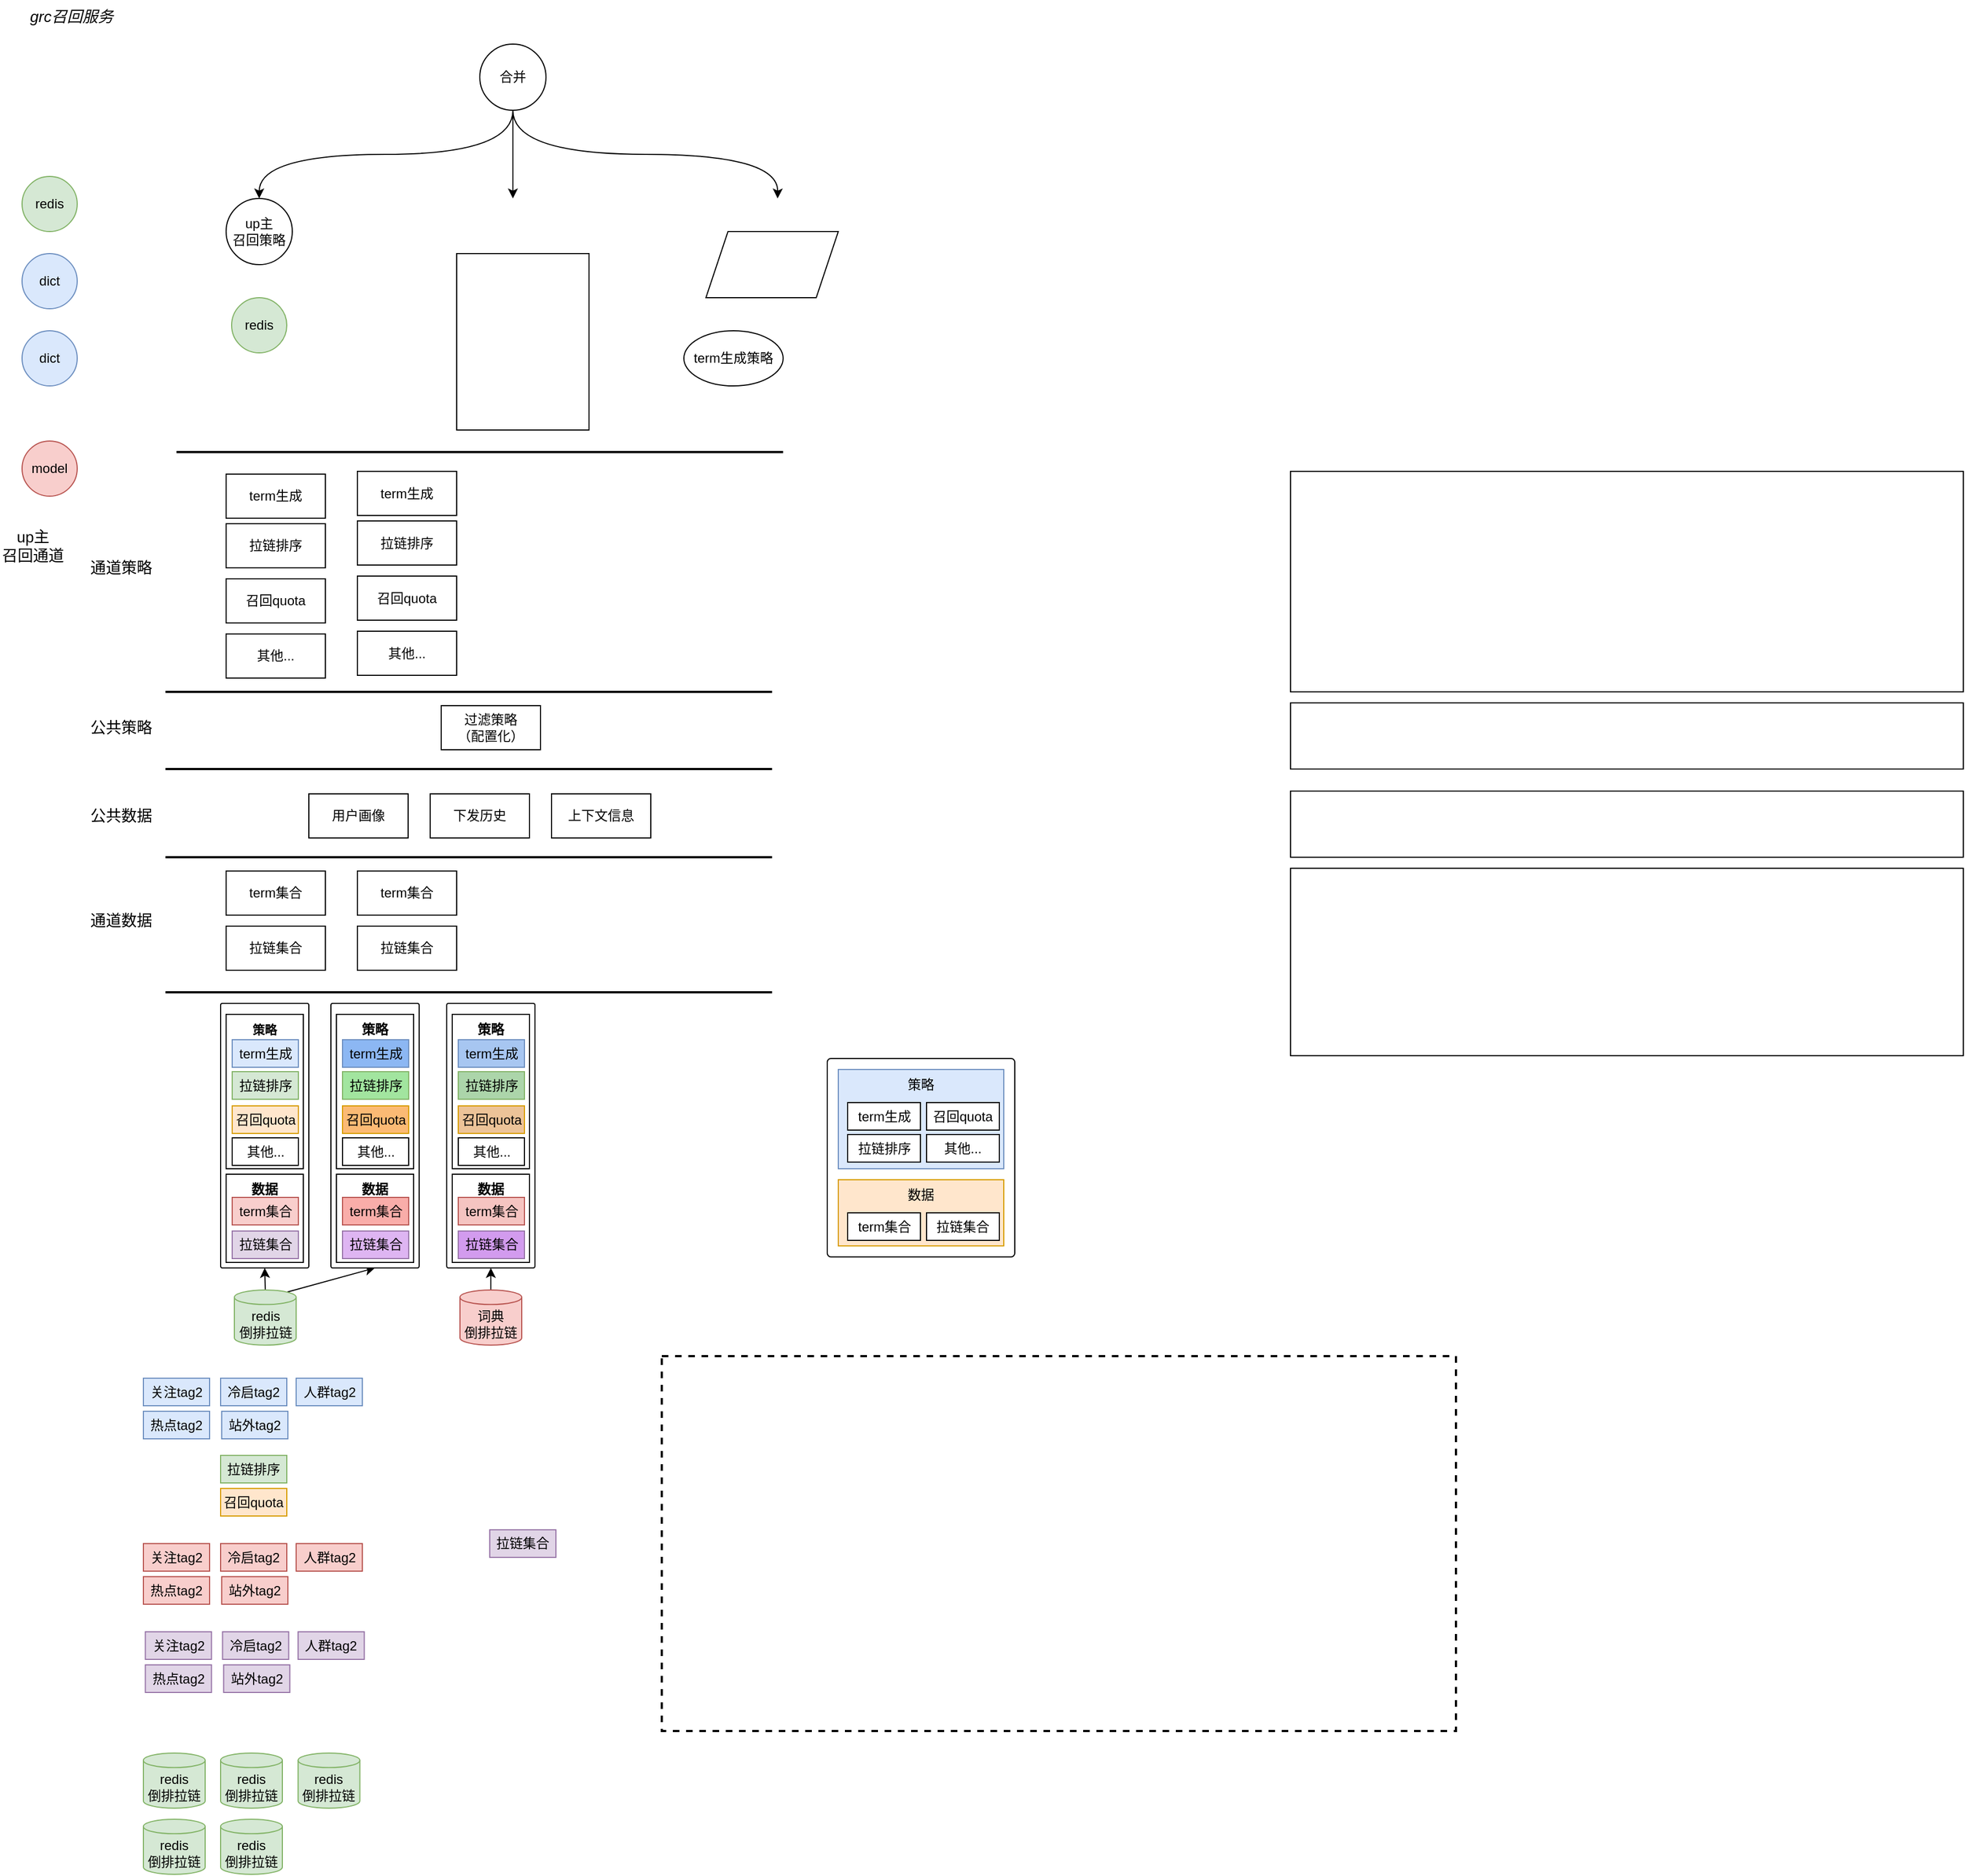<mxfile version="24.8.3" pages="2">
  <diagram id="xM6RZ1xQYBoI_fCl_0eE" name="单召回源通道框架">
    <mxGraphModel dx="763" dy="511" grid="1" gridSize="10" guides="1" tooltips="1" connect="1" arrows="1" fold="1" page="1" pageScale="1" pageWidth="827" pageHeight="1169" math="0" shadow="0">
      <root>
        <mxCell id="0" />
        <mxCell id="1" parent="0" />
        <mxCell id="lHcvbdQ-BzwgiVgifmol-17" value="" style="rounded=0;whiteSpace=wrap;html=1;" vertex="1" parent="1">
          <mxGeometry x="1170" y="797.5" width="610" height="170" as="geometry" />
        </mxCell>
        <mxCell id="lHcvbdQ-BzwgiVgifmol-8" value="" style="rounded=0;whiteSpace=wrap;html=1;" vertex="1" parent="1">
          <mxGeometry x="1170" y="647.5" width="610" height="60" as="geometry" />
        </mxCell>
        <mxCell id="PEWQVQcHhwfobfTWXVXJ-65" value="" style="rounded=0;whiteSpace=wrap;html=1;" vertex="1" parent="1">
          <mxGeometry x="1170" y="727.5" width="610" height="60" as="geometry" />
        </mxCell>
        <mxCell id="PEWQVQcHhwfobfTWXVXJ-55" value="" style="rounded=0;whiteSpace=wrap;html=1;" vertex="1" parent="1">
          <mxGeometry x="1170" y="437.5" width="610" height="200" as="geometry" />
        </mxCell>
        <mxCell id="PEWQVQcHhwfobfTWXVXJ-1" value="" style="rounded=0;whiteSpace=wrap;html=1;dashed=1;strokeWidth=2;fillColor=none;" vertex="1" parent="1">
          <mxGeometry x="600" y="1240" width="720" height="340" as="geometry" />
        </mxCell>
        <mxCell id="PEWQVQcHhwfobfTWXVXJ-5" style="edgeStyle=orthogonalEdgeStyle;rounded=0;orthogonalLoop=1;jettySize=auto;html=1;exitX=0.5;exitY=1;exitDx=0;exitDy=0;entryX=0.5;entryY=0;entryDx=0;entryDy=0;" edge="1" parent="1" source="PEWQVQcHhwfobfTWXVXJ-8">
          <mxGeometry relative="1" as="geometry">
            <mxPoint x="465" y="190" as="targetPoint" />
          </mxGeometry>
        </mxCell>
        <mxCell id="PEWQVQcHhwfobfTWXVXJ-6" style="rounded=0;orthogonalLoop=1;jettySize=auto;html=1;exitX=0.5;exitY=1;exitDx=0;exitDy=0;entryX=0.5;entryY=0;entryDx=0;entryDy=0;edgeStyle=orthogonalEdgeStyle;curved=1;" edge="1" parent="1" source="PEWQVQcHhwfobfTWXVXJ-8" target="PEWQVQcHhwfobfTWXVXJ-29">
          <mxGeometry relative="1" as="geometry" />
        </mxCell>
        <mxCell id="PEWQVQcHhwfobfTWXVXJ-7" style="rounded=0;orthogonalLoop=1;jettySize=auto;html=1;exitX=0.5;exitY=1;exitDx=0;exitDy=0;entryX=0.5;entryY=0;entryDx=0;entryDy=0;edgeStyle=orthogonalEdgeStyle;curved=1;" edge="1" parent="1" source="PEWQVQcHhwfobfTWXVXJ-8">
          <mxGeometry relative="1" as="geometry">
            <mxPoint x="705" y="190" as="targetPoint" />
          </mxGeometry>
        </mxCell>
        <mxCell id="PEWQVQcHhwfobfTWXVXJ-8" value="合并" style="ellipse;whiteSpace=wrap;html=1;aspect=fixed;" vertex="1" parent="1">
          <mxGeometry x="435" y="50" width="60" height="60" as="geometry" />
        </mxCell>
        <mxCell id="PEWQVQcHhwfobfTWXVXJ-45" value="up主&lt;div style=&quot;font-size: 14px;&quot;&gt;召回通道&lt;/div&gt;" style="text;html=1;align=center;verticalAlign=middle;whiteSpace=wrap;rounded=0;fontSize=14;" vertex="1" parent="1">
          <mxGeometry y="490" width="60" height="30" as="geometry" />
        </mxCell>
        <mxCell id="PEWQVQcHhwfobfTWXVXJ-48" value="&lt;i&gt;grc召回服务&lt;/i&gt;" style="text;html=1;align=center;verticalAlign=middle;whiteSpace=wrap;rounded=0;fontSize=14;" vertex="1" parent="1">
          <mxGeometry x="20" y="10" width="90" height="30" as="geometry" />
        </mxCell>
        <mxCell id="PEWQVQcHhwfobfTWXVXJ-22" value="redis" style="ellipse;whiteSpace=wrap;html=1;aspect=fixed;fillColor=#d5e8d4;strokeColor=#82b366;" vertex="1" parent="1">
          <mxGeometry x="210" y="280" width="50" height="50" as="geometry" />
        </mxCell>
        <mxCell id="PEWQVQcHhwfobfTWXVXJ-23" value="dict" style="ellipse;whiteSpace=wrap;html=1;aspect=fixed;fillColor=#dae8fc;strokeColor=#6c8ebf;" vertex="1" parent="1">
          <mxGeometry x="20" y="240" width="50" height="50" as="geometry" />
        </mxCell>
        <mxCell id="PEWQVQcHhwfobfTWXVXJ-29" value="up主&lt;div&gt;召回策略&lt;/div&gt;" style="ellipse;whiteSpace=wrap;html=1;aspect=fixed;" vertex="1" parent="1">
          <mxGeometry x="205" y="190" width="60" height="60" as="geometry" />
        </mxCell>
        <mxCell id="PEWQVQcHhwfobfTWXVXJ-30" value="dict" style="ellipse;whiteSpace=wrap;html=1;aspect=fixed;fillColor=#dae8fc;strokeColor=#6c8ebf;" vertex="1" parent="1">
          <mxGeometry x="20" y="310" width="50" height="50" as="geometry" />
        </mxCell>
        <mxCell id="PEWQVQcHhwfobfTWXVXJ-31" value="redis" style="ellipse;whiteSpace=wrap;html=1;aspect=fixed;fillColor=#d5e8d4;strokeColor=#82b366;" vertex="1" parent="1">
          <mxGeometry x="20" y="170" width="50" height="50" as="geometry" />
        </mxCell>
        <mxCell id="PEWQVQcHhwfobfTWXVXJ-32" value="model" style="ellipse;whiteSpace=wrap;html=1;aspect=fixed;fillColor=#f8cecc;strokeColor=#b85450;" vertex="1" parent="1">
          <mxGeometry x="20" y="410" width="50" height="50" as="geometry" />
        </mxCell>
        <mxCell id="PEWQVQcHhwfobfTWXVXJ-49" value="" style="rounded=0;whiteSpace=wrap;html=1;" vertex="1" parent="1">
          <mxGeometry x="414" y="240" width="120" height="160" as="geometry" />
        </mxCell>
        <mxCell id="lHcvbdQ-BzwgiVgifmol-80" style="edgeStyle=orthogonalEdgeStyle;rounded=0;orthogonalLoop=1;jettySize=auto;html=1;exitX=0.5;exitY=0;exitDx=0;exitDy=0;exitPerimeter=0;entryX=0.5;entryY=1;entryDx=0;entryDy=0;" edge="1" parent="1" source="PEWQVQcHhwfobfTWXVXJ-50" target="lHcvbdQ-BzwgiVgifmol-42">
          <mxGeometry relative="1" as="geometry" />
        </mxCell>
        <mxCell id="lHcvbdQ-BzwgiVgifmol-82" style="rounded=0;orthogonalLoop=1;jettySize=auto;html=1;exitX=0.855;exitY=0;exitDx=0;exitDy=1.909;exitPerimeter=0;entryX=0.5;entryY=1;entryDx=0;entryDy=0;" edge="1" parent="1" source="PEWQVQcHhwfobfTWXVXJ-50" target="lHcvbdQ-BzwgiVgifmol-58">
          <mxGeometry relative="1" as="geometry" />
        </mxCell>
        <mxCell id="PEWQVQcHhwfobfTWXVXJ-50" value="redis&lt;div&gt;&lt;span style=&quot;background-color: initial;&quot;&gt;倒排拉链&lt;/span&gt;&lt;/div&gt;" style="shape=cylinder3;whiteSpace=wrap;html=1;boundedLbl=1;backgroundOutline=1;size=6.583;fillColor=#d5e8d4;strokeColor=#82b366;" vertex="1" parent="1">
          <mxGeometry x="212.5" y="1180" width="56" height="50" as="geometry" />
        </mxCell>
        <mxCell id="PEWQVQcHhwfobfTWXVXJ-52" value="term集合" style="rounded=0;whiteSpace=wrap;html=1;" vertex="1" parent="1">
          <mxGeometry x="205" y="800" width="90" height="40" as="geometry" />
        </mxCell>
        <mxCell id="PEWQVQcHhwfobfTWXVXJ-53" value="" style="shape=parallelogram;perimeter=parallelogramPerimeter;whiteSpace=wrap;html=1;fixedSize=1;" vertex="1" parent="1">
          <mxGeometry x="640" y="220" width="120" height="60" as="geometry" />
        </mxCell>
        <mxCell id="PEWQVQcHhwfobfTWXVXJ-54" value="term生成策略" style="ellipse;whiteSpace=wrap;html=1;" vertex="1" parent="1">
          <mxGeometry x="620" y="310" width="90" height="50" as="geometry" />
        </mxCell>
        <mxCell id="PEWQVQcHhwfobfTWXVXJ-56" value="通道数据" style="text;html=1;align=center;verticalAlign=middle;whiteSpace=wrap;rounded=0;fontSize=14;" vertex="1" parent="1">
          <mxGeometry x="80" y="830" width="60" height="30" as="geometry" />
        </mxCell>
        <mxCell id="PEWQVQcHhwfobfTWXVXJ-57" value="通道策略" style="text;html=1;align=center;verticalAlign=middle;whiteSpace=wrap;rounded=0;fontSize=14;" vertex="1" parent="1">
          <mxGeometry x="80" y="510" width="60" height="30" as="geometry" />
        </mxCell>
        <mxCell id="PEWQVQcHhwfobfTWXVXJ-58" value="term生成" style="rounded=0;whiteSpace=wrap;html=1;" vertex="1" parent="1">
          <mxGeometry x="205" y="440" width="90" height="40" as="geometry" />
        </mxCell>
        <mxCell id="PEWQVQcHhwfobfTWXVXJ-59" value="拉链排序" style="rounded=0;whiteSpace=wrap;html=1;" vertex="1" parent="1">
          <mxGeometry x="205" y="485" width="90" height="40" as="geometry" />
        </mxCell>
        <mxCell id="PEWQVQcHhwfobfTWXVXJ-61" value="拉链集合" style="rounded=0;whiteSpace=wrap;html=1;" vertex="1" parent="1">
          <mxGeometry x="205" y="850" width="90" height="40" as="geometry" />
        </mxCell>
        <mxCell id="PEWQVQcHhwfobfTWXVXJ-62" value="上下文信息" style="rounded=0;whiteSpace=wrap;html=1;" vertex="1" parent="1">
          <mxGeometry x="500" y="730" width="90" height="40" as="geometry" />
        </mxCell>
        <mxCell id="PEWQVQcHhwfobfTWXVXJ-63" value="用户画像" style="rounded=0;whiteSpace=wrap;html=1;" vertex="1" parent="1">
          <mxGeometry x="280" y="730" width="90" height="40" as="geometry" />
        </mxCell>
        <mxCell id="PEWQVQcHhwfobfTWXVXJ-64" value="公共数据" style="text;html=1;align=center;verticalAlign=middle;whiteSpace=wrap;rounded=0;fontSize=14;" vertex="1" parent="1">
          <mxGeometry x="80" y="735" width="60" height="30" as="geometry" />
        </mxCell>
        <mxCell id="PEWQVQcHhwfobfTWXVXJ-66" value="下发历史" style="rounded=0;whiteSpace=wrap;html=1;" vertex="1" parent="1">
          <mxGeometry x="390" y="730" width="90" height="40" as="geometry" />
        </mxCell>
        <mxCell id="lHcvbdQ-BzwgiVgifmol-3" value="过滤策略&lt;div&gt;（配置化）&lt;/div&gt;" style="rounded=0;whiteSpace=wrap;html=1;" vertex="1" parent="1">
          <mxGeometry x="400" y="650" width="90" height="40" as="geometry" />
        </mxCell>
        <mxCell id="lHcvbdQ-BzwgiVgifmol-9" value="召回quota" style="rounded=0;whiteSpace=wrap;html=1;" vertex="1" parent="1">
          <mxGeometry x="205" y="535" width="90" height="40" as="geometry" />
        </mxCell>
        <mxCell id="lHcvbdQ-BzwgiVgifmol-11" value="其他..." style="rounded=0;whiteSpace=wrap;html=1;" vertex="1" parent="1">
          <mxGeometry x="205" y="585" width="90" height="40" as="geometry" />
        </mxCell>
        <mxCell id="lHcvbdQ-BzwgiVgifmol-12" value="term生成" style="rounded=0;whiteSpace=wrap;html=1;" vertex="1" parent="1">
          <mxGeometry x="324" y="437.5" width="90" height="40" as="geometry" />
        </mxCell>
        <mxCell id="lHcvbdQ-BzwgiVgifmol-13" value="拉链排序" style="rounded=0;whiteSpace=wrap;html=1;" vertex="1" parent="1">
          <mxGeometry x="324" y="482.5" width="90" height="40" as="geometry" />
        </mxCell>
        <mxCell id="lHcvbdQ-BzwgiVgifmol-14" value="召回quota" style="rounded=0;whiteSpace=wrap;html=1;" vertex="1" parent="1">
          <mxGeometry x="324" y="532.5" width="90" height="40" as="geometry" />
        </mxCell>
        <mxCell id="lHcvbdQ-BzwgiVgifmol-15" value="其他..." style="rounded=0;whiteSpace=wrap;html=1;" vertex="1" parent="1">
          <mxGeometry x="324" y="582.5" width="90" height="40" as="geometry" />
        </mxCell>
        <mxCell id="lHcvbdQ-BzwgiVgifmol-16" value="公共策略" style="text;html=1;align=center;verticalAlign=middle;whiteSpace=wrap;rounded=0;fontSize=14;" vertex="1" parent="1">
          <mxGeometry x="80" y="655" width="60" height="30" as="geometry" />
        </mxCell>
        <mxCell id="lHcvbdQ-BzwgiVgifmol-18" value="term集合" style="rounded=0;whiteSpace=wrap;html=1;" vertex="1" parent="1">
          <mxGeometry x="324" y="800" width="90" height="40" as="geometry" />
        </mxCell>
        <mxCell id="lHcvbdQ-BzwgiVgifmol-19" value="拉链集合" style="rounded=0;whiteSpace=wrap;html=1;" vertex="1" parent="1">
          <mxGeometry x="324" y="850" width="90" height="40" as="geometry" />
        </mxCell>
        <mxCell id="lHcvbdQ-BzwgiVgifmol-20" value="" style="endArrow=none;html=1;rounded=0;strokeWidth=2;" edge="1" parent="1">
          <mxGeometry width="50" height="50" relative="1" as="geometry">
            <mxPoint x="160" y="420" as="sourcePoint" />
            <mxPoint x="710" y="420" as="targetPoint" />
          </mxGeometry>
        </mxCell>
        <mxCell id="lHcvbdQ-BzwgiVgifmol-21" value="" style="endArrow=none;html=1;rounded=0;strokeWidth=2;" edge="1" parent="1">
          <mxGeometry width="50" height="50" relative="1" as="geometry">
            <mxPoint x="150" y="637.5" as="sourcePoint" />
            <mxPoint x="700" y="637.5" as="targetPoint" />
          </mxGeometry>
        </mxCell>
        <mxCell id="lHcvbdQ-BzwgiVgifmol-22" value="" style="endArrow=none;html=1;rounded=0;strokeWidth=2;" edge="1" parent="1">
          <mxGeometry width="50" height="50" relative="1" as="geometry">
            <mxPoint x="150" y="707.5" as="sourcePoint" />
            <mxPoint x="700" y="707.5" as="targetPoint" />
          </mxGeometry>
        </mxCell>
        <mxCell id="lHcvbdQ-BzwgiVgifmol-23" value="" style="endArrow=none;html=1;rounded=0;strokeWidth=2;" edge="1" parent="1">
          <mxGeometry width="50" height="50" relative="1" as="geometry">
            <mxPoint x="150" y="787.5" as="sourcePoint" />
            <mxPoint x="700" y="787.5" as="targetPoint" />
          </mxGeometry>
        </mxCell>
        <mxCell id="lHcvbdQ-BzwgiVgifmol-24" value="" style="endArrow=none;html=1;rounded=0;strokeWidth=2;" edge="1" parent="1">
          <mxGeometry width="50" height="50" relative="1" as="geometry">
            <mxPoint x="150" y="910" as="sourcePoint" />
            <mxPoint x="700" y="910" as="targetPoint" />
          </mxGeometry>
        </mxCell>
        <mxCell id="lHcvbdQ-BzwgiVgifmol-40" value="" style="group" vertex="1" connectable="0" parent="1">
          <mxGeometry x="750" y="970" width="170" height="180" as="geometry" />
        </mxCell>
        <mxCell id="lHcvbdQ-BzwgiVgifmol-25" value="" style="rounded=1;whiteSpace=wrap;html=1;arcSize=2;" vertex="1" parent="lHcvbdQ-BzwgiVgifmol-40">
          <mxGeometry width="170" height="180" as="geometry" />
        </mxCell>
        <mxCell id="lHcvbdQ-BzwgiVgifmol-31" value="" style="group" vertex="1" connectable="0" parent="lHcvbdQ-BzwgiVgifmol-40">
          <mxGeometry x="10" y="10" width="150" height="90" as="geometry" />
        </mxCell>
        <mxCell id="lHcvbdQ-BzwgiVgifmol-26" value="策略" style="rounded=0;whiteSpace=wrap;html=1;verticalAlign=top;fillColor=#dae8fc;strokeColor=#6c8ebf;" vertex="1" parent="lHcvbdQ-BzwgiVgifmol-31">
          <mxGeometry width="150" height="90" as="geometry" />
        </mxCell>
        <mxCell id="lHcvbdQ-BzwgiVgifmol-27" value="term生成" style="rounded=0;whiteSpace=wrap;html=1;" vertex="1" parent="lHcvbdQ-BzwgiVgifmol-31">
          <mxGeometry x="8.5" y="30" width="66" height="25" as="geometry" />
        </mxCell>
        <mxCell id="lHcvbdQ-BzwgiVgifmol-28" value="拉链排序" style="rounded=0;whiteSpace=wrap;html=1;" vertex="1" parent="lHcvbdQ-BzwgiVgifmol-31">
          <mxGeometry x="8.5" y="59" width="66" height="25" as="geometry" />
        </mxCell>
        <mxCell id="lHcvbdQ-BzwgiVgifmol-29" value="召回quota" style="rounded=0;whiteSpace=wrap;html=1;" vertex="1" parent="lHcvbdQ-BzwgiVgifmol-31">
          <mxGeometry x="80" y="30" width="66" height="25" as="geometry" />
        </mxCell>
        <mxCell id="lHcvbdQ-BzwgiVgifmol-30" value="其他..." style="rounded=0;whiteSpace=wrap;html=1;" vertex="1" parent="lHcvbdQ-BzwgiVgifmol-31">
          <mxGeometry x="80" y="59" width="66" height="25" as="geometry" />
        </mxCell>
        <mxCell id="lHcvbdQ-BzwgiVgifmol-39" value="" style="group" vertex="1" connectable="0" parent="lHcvbdQ-BzwgiVgifmol-40">
          <mxGeometry x="10" y="110" width="150" height="60" as="geometry" />
        </mxCell>
        <mxCell id="lHcvbdQ-BzwgiVgifmol-34" value="数据" style="rounded=0;whiteSpace=wrap;html=1;verticalAlign=top;fillColor=#ffe6cc;strokeColor=#d79b00;" vertex="1" parent="lHcvbdQ-BzwgiVgifmol-39">
          <mxGeometry width="150" height="60" as="geometry" />
        </mxCell>
        <mxCell id="lHcvbdQ-BzwgiVgifmol-35" value="term集合" style="rounded=0;whiteSpace=wrap;html=1;" vertex="1" parent="lHcvbdQ-BzwgiVgifmol-39">
          <mxGeometry x="8.5" y="30" width="66" height="25" as="geometry" />
        </mxCell>
        <mxCell id="lHcvbdQ-BzwgiVgifmol-37" value="拉链集合" style="rounded=0;whiteSpace=wrap;html=1;" vertex="1" parent="lHcvbdQ-BzwgiVgifmol-39">
          <mxGeometry x="80" y="30" width="66" height="25" as="geometry" />
        </mxCell>
        <mxCell id="lHcvbdQ-BzwgiVgifmol-42" value="" style="rounded=1;whiteSpace=wrap;html=1;arcSize=2;container=0;" vertex="1" parent="1">
          <mxGeometry x="200" y="920" width="80" height="240" as="geometry" />
        </mxCell>
        <mxCell id="lHcvbdQ-BzwgiVgifmol-50" value="&lt;b&gt;数据&lt;/b&gt;" style="rounded=0;whiteSpace=wrap;html=1;verticalAlign=top;container=0;" vertex="1" parent="1">
          <mxGeometry x="205" y="1075" width="70" height="80" as="geometry" />
        </mxCell>
        <mxCell id="lHcvbdQ-BzwgiVgifmol-51" value="term集合" style="rounded=0;whiteSpace=wrap;html=1;container=0;fillColor=#f8cecc;strokeColor=#b85450;" vertex="1" parent="1">
          <mxGeometry x="210.5" y="1096" width="60" height="25" as="geometry" />
        </mxCell>
        <mxCell id="lHcvbdQ-BzwgiVgifmol-52" value="拉链集合" style="rounded=0;whiteSpace=wrap;html=1;container=0;fillColor=#e1d5e7;strokeColor=#9673a6;" vertex="1" parent="1">
          <mxGeometry x="210.5" y="1126.5" width="60" height="25" as="geometry" />
        </mxCell>
        <mxCell id="lHcvbdQ-BzwgiVgifmol-44" value="&lt;b&gt;&lt;font style=&quot;font-size: 11px;&quot;&gt;策略&lt;/font&gt;&lt;/b&gt;" style="rounded=0;whiteSpace=wrap;html=1;verticalAlign=top;container=0;" vertex="1" parent="1">
          <mxGeometry x="205" y="930" width="70" height="140" as="geometry" />
        </mxCell>
        <mxCell id="lHcvbdQ-BzwgiVgifmol-45" value="term生成" style="rounded=0;whiteSpace=wrap;html=1;container=0;fillColor=#dae8fc;strokeColor=#6c8ebf;" vertex="1" parent="1">
          <mxGeometry x="210.5" y="953" width="60" height="25" as="geometry" />
        </mxCell>
        <mxCell id="lHcvbdQ-BzwgiVgifmol-46" value="拉链排序" style="rounded=0;whiteSpace=wrap;html=1;container=0;fillColor=#d5e8d4;strokeColor=#82b366;" vertex="1" parent="1">
          <mxGeometry x="210.5" y="982" width="60" height="25" as="geometry" />
        </mxCell>
        <mxCell id="lHcvbdQ-BzwgiVgifmol-47" value="召回quota" style="rounded=0;whiteSpace=wrap;html=1;container=0;fillColor=#ffe6cc;strokeColor=#d79b00;" vertex="1" parent="1">
          <mxGeometry x="210.5" y="1013" width="60" height="25" as="geometry" />
        </mxCell>
        <mxCell id="lHcvbdQ-BzwgiVgifmol-48" value="其他..." style="rounded=0;whiteSpace=wrap;html=1;container=0;" vertex="1" parent="1">
          <mxGeometry x="210.5" y="1042" width="60" height="25" as="geometry" />
        </mxCell>
        <mxCell id="lHcvbdQ-BzwgiVgifmol-58" value="" style="rounded=1;whiteSpace=wrap;html=1;arcSize=2;container=0;" vertex="1" parent="1">
          <mxGeometry x="300" y="920" width="80" height="240" as="geometry" />
        </mxCell>
        <mxCell id="lHcvbdQ-BzwgiVgifmol-59" value="&lt;b&gt;数据&lt;/b&gt;" style="rounded=0;whiteSpace=wrap;html=1;verticalAlign=top;container=0;" vertex="1" parent="1">
          <mxGeometry x="305" y="1075" width="70" height="80" as="geometry" />
        </mxCell>
        <mxCell id="lHcvbdQ-BzwgiVgifmol-60" value="term集合" style="rounded=0;whiteSpace=wrap;html=1;container=0;fillColor=#f9ada9;strokeColor=#b85450;" vertex="1" parent="1">
          <mxGeometry x="310.5" y="1096" width="60" height="25" as="geometry" />
        </mxCell>
        <mxCell id="lHcvbdQ-BzwgiVgifmol-61" value="拉链集合" style="rounded=0;whiteSpace=wrap;html=1;container=0;fillColor=#deb5f2;strokeColor=#9673a6;" vertex="1" parent="1">
          <mxGeometry x="310.5" y="1126.5" width="60" height="25" as="geometry" />
        </mxCell>
        <mxCell id="lHcvbdQ-BzwgiVgifmol-62" value="&lt;b&gt;策略&lt;/b&gt;" style="rounded=0;whiteSpace=wrap;html=1;verticalAlign=top;container=0;" vertex="1" parent="1">
          <mxGeometry x="305" y="930" width="70" height="140" as="geometry" />
        </mxCell>
        <mxCell id="lHcvbdQ-BzwgiVgifmol-63" value="term生成" style="rounded=0;whiteSpace=wrap;html=1;container=0;fillColor=#8cb7f3;strokeColor=#6c8ebf;" vertex="1" parent="1">
          <mxGeometry x="310.5" y="953" width="60" height="25" as="geometry" />
        </mxCell>
        <mxCell id="lHcvbdQ-BzwgiVgifmol-64" value="拉链排序" style="rounded=0;whiteSpace=wrap;html=1;container=0;fillColor=#a2e59f;strokeColor=#82b366;" vertex="1" parent="1">
          <mxGeometry x="310.5" y="982" width="60" height="25" as="geometry" />
        </mxCell>
        <mxCell id="lHcvbdQ-BzwgiVgifmol-65" value="召回quota" style="rounded=0;whiteSpace=wrap;html=1;container=0;fillColor=#fbba74;strokeColor=#d79b00;" vertex="1" parent="1">
          <mxGeometry x="310.5" y="1013" width="60" height="25" as="geometry" />
        </mxCell>
        <mxCell id="lHcvbdQ-BzwgiVgifmol-66" value="其他..." style="rounded=0;whiteSpace=wrap;html=1;container=0;" vertex="1" parent="1">
          <mxGeometry x="310.5" y="1042" width="60" height="25" as="geometry" />
        </mxCell>
        <mxCell id="lHcvbdQ-BzwgiVgifmol-67" value="" style="rounded=1;whiteSpace=wrap;html=1;arcSize=2;container=0;" vertex="1" parent="1">
          <mxGeometry x="405" y="920" width="80" height="240" as="geometry" />
        </mxCell>
        <mxCell id="lHcvbdQ-BzwgiVgifmol-68" value="&lt;b&gt;数据&lt;/b&gt;" style="rounded=0;whiteSpace=wrap;html=1;verticalAlign=top;container=0;" vertex="1" parent="1">
          <mxGeometry x="410" y="1075" width="70" height="80" as="geometry" />
        </mxCell>
        <mxCell id="lHcvbdQ-BzwgiVgifmol-69" value="term集合" style="rounded=0;whiteSpace=wrap;html=1;container=0;fillColor=#f5c4c1;strokeColor=#b85450;" vertex="1" parent="1">
          <mxGeometry x="415.5" y="1096" width="60" height="25" as="geometry" />
        </mxCell>
        <mxCell id="lHcvbdQ-BzwgiVgifmol-70" value="拉链集合" style="rounded=0;whiteSpace=wrap;html=1;container=0;fillColor=#d29bee;strokeColor=#9673a6;" vertex="1" parent="1">
          <mxGeometry x="415.5" y="1126.5" width="60" height="25" as="geometry" />
        </mxCell>
        <mxCell id="lHcvbdQ-BzwgiVgifmol-71" value="&lt;b&gt;策略&lt;/b&gt;" style="rounded=0;whiteSpace=wrap;html=1;verticalAlign=top;container=0;" vertex="1" parent="1">
          <mxGeometry x="410" y="930" width="70" height="140" as="geometry" />
        </mxCell>
        <mxCell id="lHcvbdQ-BzwgiVgifmol-72" value="term生成" style="rounded=0;whiteSpace=wrap;html=1;container=0;fillColor=#a7c6f1;strokeColor=#6c8ebf;" vertex="1" parent="1">
          <mxGeometry x="415.5" y="953" width="60" height="25" as="geometry" />
        </mxCell>
        <mxCell id="lHcvbdQ-BzwgiVgifmol-73" value="拉链排序" style="rounded=0;whiteSpace=wrap;html=1;container=0;fillColor=#acd5aa;strokeColor=#82b366;" vertex="1" parent="1">
          <mxGeometry x="415.5" y="982" width="60" height="25" as="geometry" />
        </mxCell>
        <mxCell id="lHcvbdQ-BzwgiVgifmol-74" value="召回quota" style="rounded=0;whiteSpace=wrap;html=1;container=0;fillColor=#ecc398;strokeColor=#d79b00;" vertex="1" parent="1">
          <mxGeometry x="415.5" y="1013" width="60" height="25" as="geometry" />
        </mxCell>
        <mxCell id="lHcvbdQ-BzwgiVgifmol-75" value="其他..." style="rounded=0;whiteSpace=wrap;html=1;container=0;" vertex="1" parent="1">
          <mxGeometry x="415.5" y="1042" width="60" height="25" as="geometry" />
        </mxCell>
        <mxCell id="lHcvbdQ-BzwgiVgifmol-81" style="edgeStyle=orthogonalEdgeStyle;rounded=0;orthogonalLoop=1;jettySize=auto;html=1;exitX=0.5;exitY=0;exitDx=0;exitDy=0;exitPerimeter=0;entryX=0.5;entryY=1;entryDx=0;entryDy=0;" edge="1" parent="1" source="lHcvbdQ-BzwgiVgifmol-77" target="lHcvbdQ-BzwgiVgifmol-67">
          <mxGeometry relative="1" as="geometry" />
        </mxCell>
        <mxCell id="lHcvbdQ-BzwgiVgifmol-77" value="词典&lt;br&gt;&lt;div&gt;&lt;span style=&quot;background-color: initial;&quot;&gt;倒排拉链&lt;/span&gt;&lt;/div&gt;" style="shape=cylinder3;whiteSpace=wrap;html=1;boundedLbl=1;backgroundOutline=1;size=6.583;fillColor=#f8cecc;strokeColor=#b85450;" vertex="1" parent="1">
          <mxGeometry x="417" y="1180" width="56" height="50" as="geometry" />
        </mxCell>
        <mxCell id="lHcvbdQ-BzwgiVgifmol-83" value="关注tag2" style="rounded=0;whiteSpace=wrap;html=1;container=0;fillColor=#dae8fc;strokeColor=#6c8ebf;" vertex="1" parent="1">
          <mxGeometry x="130" y="1260" width="60" height="25" as="geometry" />
        </mxCell>
        <mxCell id="lHcvbdQ-BzwgiVgifmol-84" value="冷启tag2" style="rounded=0;whiteSpace=wrap;html=1;container=0;fillColor=#dae8fc;strokeColor=#6c8ebf;" vertex="1" parent="1">
          <mxGeometry x="200" y="1260" width="60" height="25" as="geometry" />
        </mxCell>
        <mxCell id="lHcvbdQ-BzwgiVgifmol-85" value="人群tag2" style="rounded=0;whiteSpace=wrap;html=1;container=0;fillColor=#dae8fc;strokeColor=#6c8ebf;" vertex="1" parent="1">
          <mxGeometry x="268.5" y="1260" width="60" height="25" as="geometry" />
        </mxCell>
        <mxCell id="lHcvbdQ-BzwgiVgifmol-86" value="热点tag2" style="rounded=0;whiteSpace=wrap;html=1;container=0;fillColor=#dae8fc;strokeColor=#6c8ebf;" vertex="1" parent="1">
          <mxGeometry x="130" y="1290" width="60" height="25" as="geometry" />
        </mxCell>
        <mxCell id="lHcvbdQ-BzwgiVgifmol-87" value="站外tag2" style="rounded=0;whiteSpace=wrap;html=1;container=0;fillColor=#dae8fc;strokeColor=#6c8ebf;" vertex="1" parent="1">
          <mxGeometry x="201" y="1290" width="60" height="25" as="geometry" />
        </mxCell>
        <mxCell id="lHcvbdQ-BzwgiVgifmol-88" value="拉链排序" style="rounded=0;whiteSpace=wrap;html=1;container=0;fillColor=#d5e8d4;strokeColor=#82b366;" vertex="1" parent="1">
          <mxGeometry x="200" y="1330" width="60" height="25" as="geometry" />
        </mxCell>
        <mxCell id="lHcvbdQ-BzwgiVgifmol-89" value="召回quota" style="rounded=0;whiteSpace=wrap;html=1;container=0;fillColor=#ffe6cc;strokeColor=#d79b00;" vertex="1" parent="1">
          <mxGeometry x="200" y="1360" width="60" height="25" as="geometry" />
        </mxCell>
        <mxCell id="lHcvbdQ-BzwgiVgifmol-91" value="关注tag2" style="rounded=0;whiteSpace=wrap;html=1;container=0;fillColor=#f8cecc;strokeColor=#b85450;" vertex="1" parent="1">
          <mxGeometry x="130" y="1410" width="60" height="25" as="geometry" />
        </mxCell>
        <mxCell id="lHcvbdQ-BzwgiVgifmol-92" value="冷启tag2" style="rounded=0;whiteSpace=wrap;html=1;container=0;fillColor=#f8cecc;strokeColor=#b85450;" vertex="1" parent="1">
          <mxGeometry x="200" y="1410" width="60" height="25" as="geometry" />
        </mxCell>
        <mxCell id="lHcvbdQ-BzwgiVgifmol-93" value="人群tag2" style="rounded=0;whiteSpace=wrap;html=1;container=0;fillColor=#f8cecc;strokeColor=#b85450;" vertex="1" parent="1">
          <mxGeometry x="268.5" y="1410" width="60" height="25" as="geometry" />
        </mxCell>
        <mxCell id="lHcvbdQ-BzwgiVgifmol-94" value="热点tag2" style="rounded=0;whiteSpace=wrap;html=1;container=0;fillColor=#f8cecc;strokeColor=#b85450;" vertex="1" parent="1">
          <mxGeometry x="130" y="1440" width="60" height="25" as="geometry" />
        </mxCell>
        <mxCell id="lHcvbdQ-BzwgiVgifmol-95" value="站外tag2" style="rounded=0;whiteSpace=wrap;html=1;container=0;fillColor=#f8cecc;strokeColor=#b85450;" vertex="1" parent="1">
          <mxGeometry x="201" y="1440" width="60" height="25" as="geometry" />
        </mxCell>
        <mxCell id="lHcvbdQ-BzwgiVgifmol-96" value="拉链集合" style="rounded=0;whiteSpace=wrap;html=1;container=0;fillColor=#e1d5e7;strokeColor=#9673a6;" vertex="1" parent="1">
          <mxGeometry x="444" y="1397.5" width="60" height="25" as="geometry" />
        </mxCell>
        <mxCell id="lHcvbdQ-BzwgiVgifmol-97" value="关注tag2" style="rounded=0;whiteSpace=wrap;html=1;container=0;fillColor=#e1d5e7;strokeColor=#9673a6;" vertex="1" parent="1">
          <mxGeometry x="131.75" y="1490" width="60" height="25" as="geometry" />
        </mxCell>
        <mxCell id="lHcvbdQ-BzwgiVgifmol-98" value="冷启tag2" style="rounded=0;whiteSpace=wrap;html=1;container=0;fillColor=#e1d5e7;strokeColor=#9673a6;" vertex="1" parent="1">
          <mxGeometry x="201.75" y="1490" width="60" height="25" as="geometry" />
        </mxCell>
        <mxCell id="lHcvbdQ-BzwgiVgifmol-99" value="人群tag2" style="rounded=0;whiteSpace=wrap;html=1;container=0;fillColor=#e1d5e7;strokeColor=#9673a6;" vertex="1" parent="1">
          <mxGeometry x="270.25" y="1490" width="60" height="25" as="geometry" />
        </mxCell>
        <mxCell id="lHcvbdQ-BzwgiVgifmol-100" value="热点tag2" style="rounded=0;whiteSpace=wrap;html=1;container=0;fillColor=#e1d5e7;strokeColor=#9673a6;" vertex="1" parent="1">
          <mxGeometry x="131.75" y="1520" width="60" height="25" as="geometry" />
        </mxCell>
        <mxCell id="lHcvbdQ-BzwgiVgifmol-101" value="站外tag2" style="rounded=0;whiteSpace=wrap;html=1;container=0;fillColor=#e1d5e7;strokeColor=#9673a6;" vertex="1" parent="1">
          <mxGeometry x="202.75" y="1520" width="60" height="25" as="geometry" />
        </mxCell>
        <mxCell id="lHcvbdQ-BzwgiVgifmol-102" value="redis&lt;div&gt;&lt;span style=&quot;background-color: initial;&quot;&gt;倒排拉链&lt;/span&gt;&lt;/div&gt;" style="shape=cylinder3;whiteSpace=wrap;html=1;boundedLbl=1;backgroundOutline=1;size=6.583;fillColor=#d5e8d4;strokeColor=#82b366;" vertex="1" parent="1">
          <mxGeometry x="130" y="1600" width="56" height="50" as="geometry" />
        </mxCell>
        <mxCell id="lHcvbdQ-BzwgiVgifmol-103" value="redis&lt;div&gt;&lt;span style=&quot;background-color: initial;&quot;&gt;倒排拉链&lt;/span&gt;&lt;/div&gt;" style="shape=cylinder3;whiteSpace=wrap;html=1;boundedLbl=1;backgroundOutline=1;size=6.583;fillColor=#d5e8d4;strokeColor=#82b366;" vertex="1" parent="1">
          <mxGeometry x="200" y="1600" width="56" height="50" as="geometry" />
        </mxCell>
        <mxCell id="lHcvbdQ-BzwgiVgifmol-104" value="redis&lt;div&gt;&lt;span style=&quot;background-color: initial;&quot;&gt;倒排拉链&lt;/span&gt;&lt;/div&gt;" style="shape=cylinder3;whiteSpace=wrap;html=1;boundedLbl=1;backgroundOutline=1;size=6.583;fillColor=#d5e8d4;strokeColor=#82b366;" vertex="1" parent="1">
          <mxGeometry x="270.25" y="1600" width="56" height="50" as="geometry" />
        </mxCell>
        <mxCell id="lHcvbdQ-BzwgiVgifmol-105" value="redis&lt;div&gt;&lt;span style=&quot;background-color: initial;&quot;&gt;倒排拉链&lt;/span&gt;&lt;/div&gt;" style="shape=cylinder3;whiteSpace=wrap;html=1;boundedLbl=1;backgroundOutline=1;size=6.583;fillColor=#d5e8d4;strokeColor=#82b366;" vertex="1" parent="1">
          <mxGeometry x="130" y="1660" width="56" height="50" as="geometry" />
        </mxCell>
        <mxCell id="lHcvbdQ-BzwgiVgifmol-106" value="redis&lt;div&gt;&lt;span style=&quot;background-color: initial;&quot;&gt;倒排拉链&lt;/span&gt;&lt;/div&gt;" style="shape=cylinder3;whiteSpace=wrap;html=1;boundedLbl=1;backgroundOutline=1;size=6.583;fillColor=#d5e8d4;strokeColor=#82b366;" vertex="1" parent="1">
          <mxGeometry x="200" y="1660" width="56" height="50" as="geometry" />
        </mxCell>
      </root>
    </mxGraphModel>
  </diagram>
  <diagram name="多召回源通道框架" id="AvSs5Q45aEGJ2T7zWUNL">
    <mxGraphModel grid="1" page="1" gridSize="10" guides="1" tooltips="1" connect="1" arrows="1" fold="1" pageScale="1" pageWidth="827" pageHeight="1169" math="0" shadow="0">
      <root>
        <mxCell id="0" />
        <mxCell id="1" parent="0" />
        <mxCell id="l3M1n_c3TiRy5HE2nx7u-3" value="" style="rounded=0;whiteSpace=wrap;html=1;dashed=1;strokeWidth=2;fillColor=none;" vertex="1" parent="1">
          <mxGeometry x="100" y="40" width="720" height="340" as="geometry" />
        </mxCell>
        <mxCell id="l3M1n_c3TiRy5HE2nx7u-4" value="" style="rounded=0;whiteSpace=wrap;html=1;fillColor=#f5f5f5;fontColor=#333333;strokeColor=#666666;" vertex="1" parent="1">
          <mxGeometry x="586" y="170" width="220" height="190" as="geometry" />
        </mxCell>
        <mxCell id="l3M1n_c3TiRy5HE2nx7u-5" value="" style="rounded=0;whiteSpace=wrap;html=1;fillColor=#f5f5f5;fontColor=#333333;strokeColor=#666666;" vertex="1" parent="1">
          <mxGeometry x="356" y="170" width="220" height="190" as="geometry" />
        </mxCell>
        <mxCell id="l3M1n_c3TiRy5HE2nx7u-6" value="" style="rounded=0;whiteSpace=wrap;html=1;fillColor=#f5f5f5;fontColor=#333333;strokeColor=#666666;" vertex="1" parent="1">
          <mxGeometry x="120" y="170" width="220" height="190" as="geometry" />
        </mxCell>
        <mxCell id="l3M1n_c3TiRy5HE2nx7u-7" style="edgeStyle=orthogonalEdgeStyle;rounded=0;orthogonalLoop=1;jettySize=auto;html=1;exitX=0.5;exitY=1;exitDx=0;exitDy=0;entryX=0.5;entryY=0;entryDx=0;entryDy=0;" edge="1" parent="1" source="l3M1n_c3TiRy5HE2nx7u-10" target="l3M1n_c3TiRy5HE2nx7u-19">
          <mxGeometry relative="1" as="geometry" />
        </mxCell>
        <mxCell id="l3M1n_c3TiRy5HE2nx7u-8" style="rounded=0;orthogonalLoop=1;jettySize=auto;html=1;exitX=0.5;exitY=1;exitDx=0;exitDy=0;entryX=0.5;entryY=0;entryDx=0;entryDy=0;edgeStyle=orthogonalEdgeStyle;curved=1;" edge="1" parent="1" source="l3M1n_c3TiRy5HE2nx7u-10" target="l3M1n_c3TiRy5HE2nx7u-31">
          <mxGeometry relative="1" as="geometry" />
        </mxCell>
        <mxCell id="l3M1n_c3TiRy5HE2nx7u-9" style="rounded=0;orthogonalLoop=1;jettySize=auto;html=1;exitX=0.5;exitY=1;exitDx=0;exitDy=0;entryX=0.5;entryY=0;entryDx=0;entryDy=0;edgeStyle=orthogonalEdgeStyle;curved=1;" edge="1" parent="1" source="l3M1n_c3TiRy5HE2nx7u-10" target="l3M1n_c3TiRy5HE2nx7u-43">
          <mxGeometry relative="1" as="geometry" />
        </mxCell>
        <mxCell id="l3M1n_c3TiRy5HE2nx7u-10" value="合并" style="ellipse;whiteSpace=wrap;html=1;aspect=fixed;" vertex="1" parent="1">
          <mxGeometry x="435" y="50" width="60" height="60" as="geometry" />
        </mxCell>
        <mxCell id="l3M1n_c3TiRy5HE2nx7u-11" value="" style="group" vertex="1" connectable="0" parent="1">
          <mxGeometry x="370" y="190" width="190" height="160" as="geometry" />
        </mxCell>
        <mxCell id="l3M1n_c3TiRy5HE2nx7u-12" value="redis" style="ellipse;whiteSpace=wrap;html=1;aspect=fixed;fillColor=#d5e8d4;strokeColor=#82b366;" vertex="1" parent="l3M1n_c3TiRy5HE2nx7u-11">
          <mxGeometry x="82" y="110" width="50" height="50" as="geometry" />
        </mxCell>
        <mxCell id="l3M1n_c3TiRy5HE2nx7u-13" value="redis" style="ellipse;whiteSpace=wrap;html=1;aspect=fixed;fillColor=#d5e8d4;strokeColor=#82b366;" vertex="1" parent="l3M1n_c3TiRy5HE2nx7u-11">
          <mxGeometry x="72" y="109" width="50" height="50" as="geometry" />
        </mxCell>
        <mxCell id="l3M1n_c3TiRy5HE2nx7u-14" style="edgeStyle=orthogonalEdgeStyle;rounded=0;orthogonalLoop=1;jettySize=auto;html=1;exitX=0.5;exitY=1;exitDx=0;exitDy=0;entryX=0.5;entryY=0;entryDx=0;entryDy=0;curved=1;" edge="1" parent="l3M1n_c3TiRy5HE2nx7u-11" source="l3M1n_c3TiRy5HE2nx7u-19" target="l3M1n_c3TiRy5HE2nx7u-20">
          <mxGeometry relative="1" as="geometry" />
        </mxCell>
        <mxCell id="l3M1n_c3TiRy5HE2nx7u-15" style="edgeStyle=orthogonalEdgeStyle;rounded=0;orthogonalLoop=1;jettySize=auto;html=1;curved=1;exitX=0.5;exitY=1;exitDx=0;exitDy=0;" edge="1" parent="l3M1n_c3TiRy5HE2nx7u-11" source="l3M1n_c3TiRy5HE2nx7u-19" target="l3M1n_c3TiRy5HE2nx7u-22">
          <mxGeometry relative="1" as="geometry" />
        </mxCell>
        <mxCell id="l3M1n_c3TiRy5HE2nx7u-16" style="rounded=0;orthogonalLoop=1;jettySize=auto;html=1;exitX=0.5;exitY=1;exitDx=0;exitDy=0;entryX=0.5;entryY=0;entryDx=0;entryDy=0;" edge="1" parent="l3M1n_c3TiRy5HE2nx7u-11" source="l3M1n_c3TiRy5HE2nx7u-19" target="l3M1n_c3TiRy5HE2nx7u-21">
          <mxGeometry relative="1" as="geometry" />
        </mxCell>
        <mxCell id="l3M1n_c3TiRy5HE2nx7u-17" style="rounded=0;orthogonalLoop=1;jettySize=auto;html=1;exitX=0.5;exitY=1;exitDx=0;exitDy=0;entryX=0.5;entryY=0;entryDx=0;entryDy=0;" edge="1" parent="l3M1n_c3TiRy5HE2nx7u-11" source="l3M1n_c3TiRy5HE2nx7u-19" target="l3M1n_c3TiRy5HE2nx7u-13">
          <mxGeometry relative="1" as="geometry" />
        </mxCell>
        <mxCell id="l3M1n_c3TiRy5HE2nx7u-18" style="rounded=0;orthogonalLoop=1;jettySize=auto;html=1;exitX=0.5;exitY=1;exitDx=0;exitDy=0;entryX=1;entryY=0;entryDx=0;entryDy=0;" edge="1" parent="l3M1n_c3TiRy5HE2nx7u-11" source="l3M1n_c3TiRy5HE2nx7u-19" target="l3M1n_c3TiRy5HE2nx7u-13">
          <mxGeometry relative="1" as="geometry" />
        </mxCell>
        <mxCell id="l3M1n_c3TiRy5HE2nx7u-19" value="tag&lt;br&gt;&lt;div&gt;召回策略&lt;/div&gt;" style="ellipse;whiteSpace=wrap;html=1;aspect=fixed;" vertex="1" parent="l3M1n_c3TiRy5HE2nx7u-11">
          <mxGeometry x="65" width="60" height="60" as="geometry" />
        </mxCell>
        <mxCell id="l3M1n_c3TiRy5HE2nx7u-20" value="dict" style="ellipse;whiteSpace=wrap;html=1;aspect=fixed;fillColor=#dae8fc;strokeColor=#6c8ebf;" vertex="1" parent="l3M1n_c3TiRy5HE2nx7u-11">
          <mxGeometry y="110" width="50" height="50" as="geometry" />
        </mxCell>
        <mxCell id="l3M1n_c3TiRy5HE2nx7u-21" value="redis" style="ellipse;whiteSpace=wrap;html=1;aspect=fixed;fillColor=#d5e8d4;strokeColor=#82b366;" vertex="1" parent="l3M1n_c3TiRy5HE2nx7u-11">
          <mxGeometry x="62" y="110" width="50" height="50" as="geometry" />
        </mxCell>
        <mxCell id="l3M1n_c3TiRy5HE2nx7u-22" value="model" style="ellipse;whiteSpace=wrap;html=1;aspect=fixed;fillColor=#f8cecc;strokeColor=#b85450;" vertex="1" parent="l3M1n_c3TiRy5HE2nx7u-11">
          <mxGeometry x="140" y="110" width="50" height="50" as="geometry" />
        </mxCell>
        <mxCell id="l3M1n_c3TiRy5HE2nx7u-23" value="" style="group" vertex="1" connectable="0" parent="1">
          <mxGeometry x="140" y="190" width="190" height="180" as="geometry" />
        </mxCell>
        <mxCell id="l3M1n_c3TiRy5HE2nx7u-24" value="redis" style="ellipse;whiteSpace=wrap;html=1;aspect=fixed;fillColor=#d5e8d4;strokeColor=#82b366;" vertex="1" parent="l3M1n_c3TiRy5HE2nx7u-23">
          <mxGeometry x="80" y="109" width="50" height="50" as="geometry" />
        </mxCell>
        <mxCell id="l3M1n_c3TiRy5HE2nx7u-25" value="dict" style="ellipse;whiteSpace=wrap;html=1;aspect=fixed;fillColor=#dae8fc;strokeColor=#6c8ebf;" vertex="1" parent="l3M1n_c3TiRy5HE2nx7u-23">
          <mxGeometry x="10" y="110" width="50" height="50" as="geometry" />
        </mxCell>
        <mxCell id="l3M1n_c3TiRy5HE2nx7u-26" style="edgeStyle=orthogonalEdgeStyle;rounded=0;orthogonalLoop=1;jettySize=auto;html=1;exitX=0.5;exitY=1;exitDx=0;exitDy=0;entryX=0.5;entryY=0;entryDx=0;entryDy=0;curved=1;" edge="1" parent="l3M1n_c3TiRy5HE2nx7u-23" source="l3M1n_c3TiRy5HE2nx7u-31" target="l3M1n_c3TiRy5HE2nx7u-32">
          <mxGeometry relative="1" as="geometry" />
        </mxCell>
        <mxCell id="l3M1n_c3TiRy5HE2nx7u-27" style="edgeStyle=orthogonalEdgeStyle;rounded=0;orthogonalLoop=1;jettySize=auto;html=1;curved=1;exitX=0.5;exitY=1;exitDx=0;exitDy=0;" edge="1" parent="l3M1n_c3TiRy5HE2nx7u-23" source="l3M1n_c3TiRy5HE2nx7u-31" target="l3M1n_c3TiRy5HE2nx7u-34">
          <mxGeometry relative="1" as="geometry" />
        </mxCell>
        <mxCell id="l3M1n_c3TiRy5HE2nx7u-28" style="edgeStyle=orthogonalEdgeStyle;rounded=0;orthogonalLoop=1;jettySize=auto;html=1;exitX=0.5;exitY=1;exitDx=0;exitDy=0;entryX=0.5;entryY=0;entryDx=0;entryDy=0;" edge="1" parent="l3M1n_c3TiRy5HE2nx7u-23" source="l3M1n_c3TiRy5HE2nx7u-31" target="l3M1n_c3TiRy5HE2nx7u-33">
          <mxGeometry relative="1" as="geometry" />
        </mxCell>
        <mxCell id="l3M1n_c3TiRy5HE2nx7u-29" style="edgeStyle=orthogonalEdgeStyle;rounded=0;orthogonalLoop=1;jettySize=auto;html=1;exitX=0.5;exitY=1;exitDx=0;exitDy=0;entryX=1;entryY=0;entryDx=0;entryDy=0;curved=1;" edge="1" parent="l3M1n_c3TiRy5HE2nx7u-23" source="l3M1n_c3TiRy5HE2nx7u-31" target="l3M1n_c3TiRy5HE2nx7u-25">
          <mxGeometry relative="1" as="geometry" />
        </mxCell>
        <mxCell id="l3M1n_c3TiRy5HE2nx7u-30" style="rounded=0;orthogonalLoop=1;jettySize=auto;html=1;exitX=0.5;exitY=1;exitDx=0;exitDy=0;entryX=0.5;entryY=0;entryDx=0;entryDy=0;" edge="1" parent="l3M1n_c3TiRy5HE2nx7u-23" source="l3M1n_c3TiRy5HE2nx7u-31" target="l3M1n_c3TiRy5HE2nx7u-24">
          <mxGeometry relative="1" as="geometry" />
        </mxCell>
        <mxCell id="l3M1n_c3TiRy5HE2nx7u-31" value="up主&lt;div&gt;召回策略&lt;/div&gt;" style="ellipse;whiteSpace=wrap;html=1;aspect=fixed;" vertex="1" parent="l3M1n_c3TiRy5HE2nx7u-23">
          <mxGeometry x="65" width="60" height="60" as="geometry" />
        </mxCell>
        <mxCell id="l3M1n_c3TiRy5HE2nx7u-32" value="dict" style="ellipse;whiteSpace=wrap;html=1;aspect=fixed;fillColor=#dae8fc;strokeColor=#6c8ebf;" vertex="1" parent="l3M1n_c3TiRy5HE2nx7u-23">
          <mxGeometry y="110" width="50" height="50" as="geometry" />
        </mxCell>
        <mxCell id="l3M1n_c3TiRy5HE2nx7u-33" value="redis" style="ellipse;whiteSpace=wrap;html=1;aspect=fixed;fillColor=#d5e8d4;strokeColor=#82b366;" vertex="1" parent="l3M1n_c3TiRy5HE2nx7u-23">
          <mxGeometry x="70" y="110" width="50" height="50" as="geometry" />
        </mxCell>
        <mxCell id="l3M1n_c3TiRy5HE2nx7u-34" value="model" style="ellipse;whiteSpace=wrap;html=1;aspect=fixed;fillColor=#f8cecc;strokeColor=#b85450;" vertex="1" parent="l3M1n_c3TiRy5HE2nx7u-23">
          <mxGeometry x="140" y="110" width="50" height="50" as="geometry" />
        </mxCell>
        <mxCell id="l3M1n_c3TiRy5HE2nx7u-35" value="" style="group" vertex="1" connectable="0" parent="1">
          <mxGeometry x="610" y="190" width="190" height="160" as="geometry" />
        </mxCell>
        <mxCell id="l3M1n_c3TiRy5HE2nx7u-36" value="redis" style="ellipse;whiteSpace=wrap;html=1;aspect=fixed;fillColor=#d5e8d4;strokeColor=#82b366;" vertex="1" parent="l3M1n_c3TiRy5HE2nx7u-35">
          <mxGeometry x="80" y="109" width="50" height="50" as="geometry" />
        </mxCell>
        <mxCell id="l3M1n_c3TiRy5HE2nx7u-37" value="dict" style="ellipse;whiteSpace=wrap;html=1;aspect=fixed;fillColor=#dae8fc;strokeColor=#6c8ebf;" vertex="1" parent="l3M1n_c3TiRy5HE2nx7u-35">
          <mxGeometry x="10" y="110" width="50" height="50" as="geometry" />
        </mxCell>
        <mxCell id="l3M1n_c3TiRy5HE2nx7u-38" style="edgeStyle=orthogonalEdgeStyle;rounded=0;orthogonalLoop=1;jettySize=auto;html=1;exitX=0.5;exitY=1;exitDx=0;exitDy=0;entryX=0.5;entryY=0;entryDx=0;entryDy=0;curved=1;" edge="1" parent="l3M1n_c3TiRy5HE2nx7u-35" source="l3M1n_c3TiRy5HE2nx7u-43" target="l3M1n_c3TiRy5HE2nx7u-44">
          <mxGeometry relative="1" as="geometry" />
        </mxCell>
        <mxCell id="l3M1n_c3TiRy5HE2nx7u-39" style="edgeStyle=orthogonalEdgeStyle;rounded=0;orthogonalLoop=1;jettySize=auto;html=1;curved=1;exitX=0.5;exitY=1;exitDx=0;exitDy=0;" edge="1" parent="l3M1n_c3TiRy5HE2nx7u-35" source="l3M1n_c3TiRy5HE2nx7u-43" target="l3M1n_c3TiRy5HE2nx7u-46">
          <mxGeometry relative="1" as="geometry" />
        </mxCell>
        <mxCell id="l3M1n_c3TiRy5HE2nx7u-40" style="edgeStyle=orthogonalEdgeStyle;rounded=0;orthogonalLoop=1;jettySize=auto;html=1;exitX=0.5;exitY=1;exitDx=0;exitDy=0;entryX=0.5;entryY=0;entryDx=0;entryDy=0;" edge="1" parent="l3M1n_c3TiRy5HE2nx7u-35" source="l3M1n_c3TiRy5HE2nx7u-43" target="l3M1n_c3TiRy5HE2nx7u-45">
          <mxGeometry relative="1" as="geometry" />
        </mxCell>
        <mxCell id="l3M1n_c3TiRy5HE2nx7u-41" style="edgeStyle=orthogonalEdgeStyle;rounded=0;orthogonalLoop=1;jettySize=auto;html=1;exitX=0.5;exitY=1;exitDx=0;exitDy=0;entryX=1;entryY=0;entryDx=0;entryDy=0;curved=1;" edge="1" parent="l3M1n_c3TiRy5HE2nx7u-35" source="l3M1n_c3TiRy5HE2nx7u-43" target="l3M1n_c3TiRy5HE2nx7u-37">
          <mxGeometry relative="1" as="geometry" />
        </mxCell>
        <mxCell id="l3M1n_c3TiRy5HE2nx7u-42" style="rounded=0;orthogonalLoop=1;jettySize=auto;html=1;exitX=0.5;exitY=1;exitDx=0;exitDy=0;entryX=0.5;entryY=0;entryDx=0;entryDy=0;" edge="1" parent="l3M1n_c3TiRy5HE2nx7u-35" source="l3M1n_c3TiRy5HE2nx7u-43" target="l3M1n_c3TiRy5HE2nx7u-36">
          <mxGeometry relative="1" as="geometry" />
        </mxCell>
        <mxCell id="l3M1n_c3TiRy5HE2nx7u-43" value="冷启&lt;br&gt;&lt;div&gt;召回策略&lt;/div&gt;" style="ellipse;whiteSpace=wrap;html=1;aspect=fixed;" vertex="1" parent="l3M1n_c3TiRy5HE2nx7u-35">
          <mxGeometry x="65" width="60" height="60" as="geometry" />
        </mxCell>
        <mxCell id="l3M1n_c3TiRy5HE2nx7u-44" value="dict" style="ellipse;whiteSpace=wrap;html=1;aspect=fixed;fillColor=#dae8fc;strokeColor=#6c8ebf;" vertex="1" parent="l3M1n_c3TiRy5HE2nx7u-35">
          <mxGeometry y="110" width="50" height="50" as="geometry" />
        </mxCell>
        <mxCell id="l3M1n_c3TiRy5HE2nx7u-45" value="redis" style="ellipse;whiteSpace=wrap;html=1;aspect=fixed;fillColor=#d5e8d4;strokeColor=#82b366;" vertex="1" parent="l3M1n_c3TiRy5HE2nx7u-35">
          <mxGeometry x="70" y="110" width="50" height="50" as="geometry" />
        </mxCell>
        <mxCell id="l3M1n_c3TiRy5HE2nx7u-46" value="model" style="ellipse;whiteSpace=wrap;html=1;aspect=fixed;fillColor=#f8cecc;strokeColor=#b85450;" vertex="1" parent="l3M1n_c3TiRy5HE2nx7u-35">
          <mxGeometry x="140" y="110" width="50" height="50" as="geometry" />
        </mxCell>
        <mxCell id="l3M1n_c3TiRy5HE2nx7u-47" value="up主&lt;div style=&quot;font-size: 14px;&quot;&gt;召回通道&lt;/div&gt;" style="text;html=1;align=center;verticalAlign=middle;whiteSpace=wrap;rounded=0;fontSize=14;" vertex="1" parent="1">
          <mxGeometry x="130" y="180" width="60" height="30" as="geometry" />
        </mxCell>
        <mxCell id="l3M1n_c3TiRy5HE2nx7u-48" value="tag&lt;br style=&quot;font-size: 14px;&quot;&gt;&lt;div style=&quot;font-size: 14px;&quot;&gt;召回通道&lt;/div&gt;" style="text;html=1;align=center;verticalAlign=middle;whiteSpace=wrap;rounded=0;fontSize=14;" vertex="1" parent="1">
          <mxGeometry x="360" y="180" width="60" height="30" as="geometry" />
        </mxCell>
        <mxCell id="l3M1n_c3TiRy5HE2nx7u-49" value="冷启&lt;br style=&quot;font-size: 14px;&quot;&gt;&lt;div style=&quot;font-size: 14px;&quot;&gt;召回通道&lt;/div&gt;" style="text;html=1;align=center;verticalAlign=middle;whiteSpace=wrap;rounded=0;fontSize=14;" vertex="1" parent="1">
          <mxGeometry x="596" y="180" width="60" height="30" as="geometry" />
        </mxCell>
        <mxCell id="l3M1n_c3TiRy5HE2nx7u-50" value="&lt;i&gt;grc召回服务&lt;/i&gt;" style="text;html=1;align=center;verticalAlign=middle;whiteSpace=wrap;rounded=0;fontSize=14;" vertex="1" parent="1">
          <mxGeometry x="110" y="50" width="90" height="30" as="geometry" />
        </mxCell>
      </root>
    </mxGraphModel>
  </diagram>
</mxfile>
